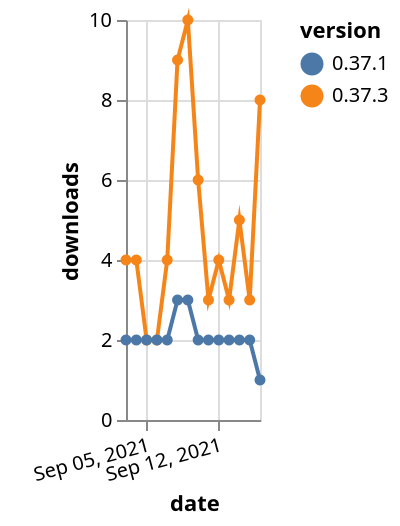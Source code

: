 {"$schema": "https://vega.github.io/schema/vega-lite/v5.json", "description": "A simple bar chart with embedded data.", "data": {"values": [{"date": "2021-09-03", "total": 9582, "delta": 4, "version": "0.37.3"}, {"date": "2021-09-04", "total": 9586, "delta": 4, "version": "0.37.3"}, {"date": "2021-09-05", "total": 9588, "delta": 2, "version": "0.37.3"}, {"date": "2021-09-06", "total": 9590, "delta": 2, "version": "0.37.3"}, {"date": "2021-09-07", "total": 9594, "delta": 4, "version": "0.37.3"}, {"date": "2021-09-08", "total": 9603, "delta": 9, "version": "0.37.3"}, {"date": "2021-09-09", "total": 9613, "delta": 10, "version": "0.37.3"}, {"date": "2021-09-10", "total": 9619, "delta": 6, "version": "0.37.3"}, {"date": "2021-09-11", "total": 9622, "delta": 3, "version": "0.37.3"}, {"date": "2021-09-12", "total": 9626, "delta": 4, "version": "0.37.3"}, {"date": "2021-09-13", "total": 9629, "delta": 3, "version": "0.37.3"}, {"date": "2021-09-14", "total": 9634, "delta": 5, "version": "0.37.3"}, {"date": "2021-09-15", "total": 9637, "delta": 3, "version": "0.37.3"}, {"date": "2021-09-16", "total": 9645, "delta": 8, "version": "0.37.3"}, {"date": "2021-09-03", "total": 2156, "delta": 2, "version": "0.37.1"}, {"date": "2021-09-04", "total": 2158, "delta": 2, "version": "0.37.1"}, {"date": "2021-09-05", "total": 2160, "delta": 2, "version": "0.37.1"}, {"date": "2021-09-06", "total": 2162, "delta": 2, "version": "0.37.1"}, {"date": "2021-09-07", "total": 2164, "delta": 2, "version": "0.37.1"}, {"date": "2021-09-08", "total": 2167, "delta": 3, "version": "0.37.1"}, {"date": "2021-09-09", "total": 2170, "delta": 3, "version": "0.37.1"}, {"date": "2021-09-10", "total": 2172, "delta": 2, "version": "0.37.1"}, {"date": "2021-09-11", "total": 2174, "delta": 2, "version": "0.37.1"}, {"date": "2021-09-12", "total": 2176, "delta": 2, "version": "0.37.1"}, {"date": "2021-09-13", "total": 2178, "delta": 2, "version": "0.37.1"}, {"date": "2021-09-14", "total": 2180, "delta": 2, "version": "0.37.1"}, {"date": "2021-09-15", "total": 2182, "delta": 2, "version": "0.37.1"}, {"date": "2021-09-16", "total": 2183, "delta": 1, "version": "0.37.1"}]}, "width": "container", "mark": {"type": "line", "point": {"filled": true}}, "encoding": {"x": {"field": "date", "type": "temporal", "timeUnit": "yearmonthdate", "title": "date", "axis": {"labelAngle": -15}}, "y": {"field": "delta", "type": "quantitative", "title": "downloads"}, "color": {"field": "version", "type": "nominal"}, "tooltip": {"field": "delta"}}}